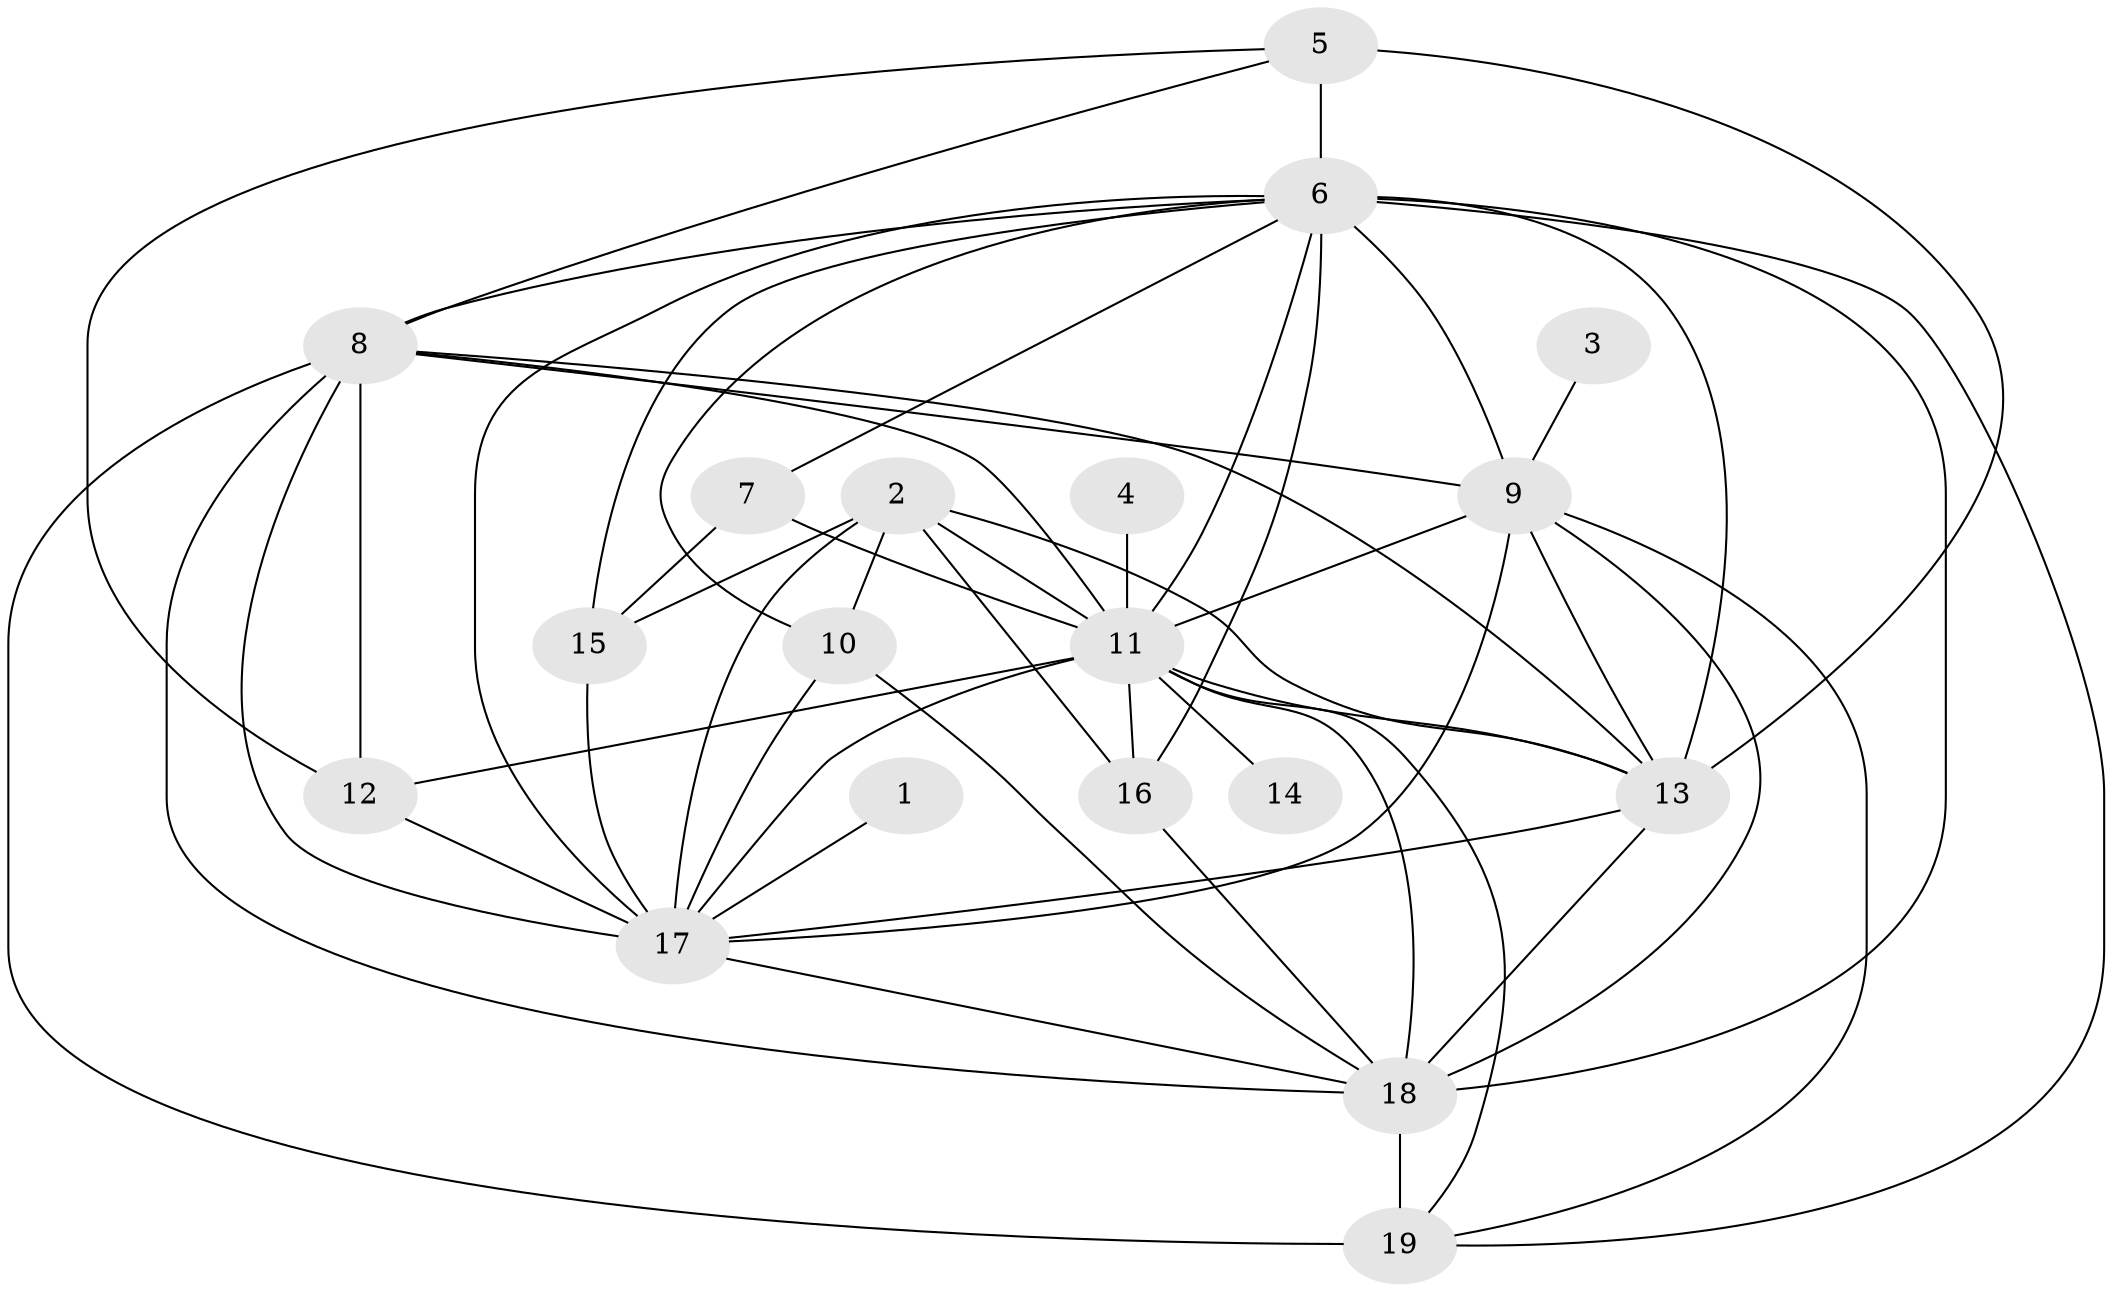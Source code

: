 // original degree distribution, {19: 0.015873015873015872, 14: 0.031746031746031744, 29: 0.015873015873015872, 18: 0.015873015873015872, 13: 0.015873015873015872, 17: 0.015873015873015872, 10: 0.015873015873015872, 20: 0.015873015873015872, 12: 0.015873015873015872, 4: 0.1111111111111111, 2: 0.5555555555555556, 3: 0.14285714285714285, 6: 0.015873015873015872, 5: 0.015873015873015872}
// Generated by graph-tools (version 1.1) at 2025/36/03/04/25 23:36:16]
// undirected, 19 vertices, 54 edges
graph export_dot {
  node [color=gray90,style=filled];
  1;
  2;
  3;
  4;
  5;
  6;
  7;
  8;
  9;
  10;
  11;
  12;
  13;
  14;
  15;
  16;
  17;
  18;
  19;
  1 -- 17 [weight=1.0];
  2 -- 10 [weight=1.0];
  2 -- 11 [weight=1.0];
  2 -- 13 [weight=1.0];
  2 -- 15 [weight=1.0];
  2 -- 16 [weight=1.0];
  2 -- 17 [weight=1.0];
  3 -- 9 [weight=1.0];
  4 -- 11 [weight=1.0];
  5 -- 6 [weight=2.0];
  5 -- 8 [weight=1.0];
  5 -- 12 [weight=1.0];
  5 -- 13 [weight=1.0];
  6 -- 7 [weight=1.0];
  6 -- 8 [weight=7.0];
  6 -- 9 [weight=4.0];
  6 -- 10 [weight=1.0];
  6 -- 11 [weight=8.0];
  6 -- 13 [weight=7.0];
  6 -- 15 [weight=1.0];
  6 -- 16 [weight=1.0];
  6 -- 17 [weight=5.0];
  6 -- 18 [weight=5.0];
  6 -- 19 [weight=1.0];
  7 -- 11 [weight=2.0];
  7 -- 15 [weight=1.0];
  8 -- 9 [weight=1.0];
  8 -- 11 [weight=1.0];
  8 -- 12 [weight=2.0];
  8 -- 13 [weight=2.0];
  8 -- 17 [weight=1.0];
  8 -- 18 [weight=3.0];
  8 -- 19 [weight=3.0];
  9 -- 11 [weight=2.0];
  9 -- 13 [weight=1.0];
  9 -- 17 [weight=2.0];
  9 -- 18 [weight=1.0];
  9 -- 19 [weight=1.0];
  10 -- 17 [weight=1.0];
  10 -- 18 [weight=1.0];
  11 -- 12 [weight=1.0];
  11 -- 13 [weight=2.0];
  11 -- 14 [weight=1.0];
  11 -- 16 [weight=2.0];
  11 -- 17 [weight=2.0];
  11 -- 18 [weight=3.0];
  11 -- 19 [weight=1.0];
  12 -- 17 [weight=1.0];
  13 -- 17 [weight=1.0];
  13 -- 18 [weight=1.0];
  15 -- 17 [weight=1.0];
  16 -- 18 [weight=1.0];
  17 -- 18 [weight=2.0];
  18 -- 19 [weight=1.0];
}
